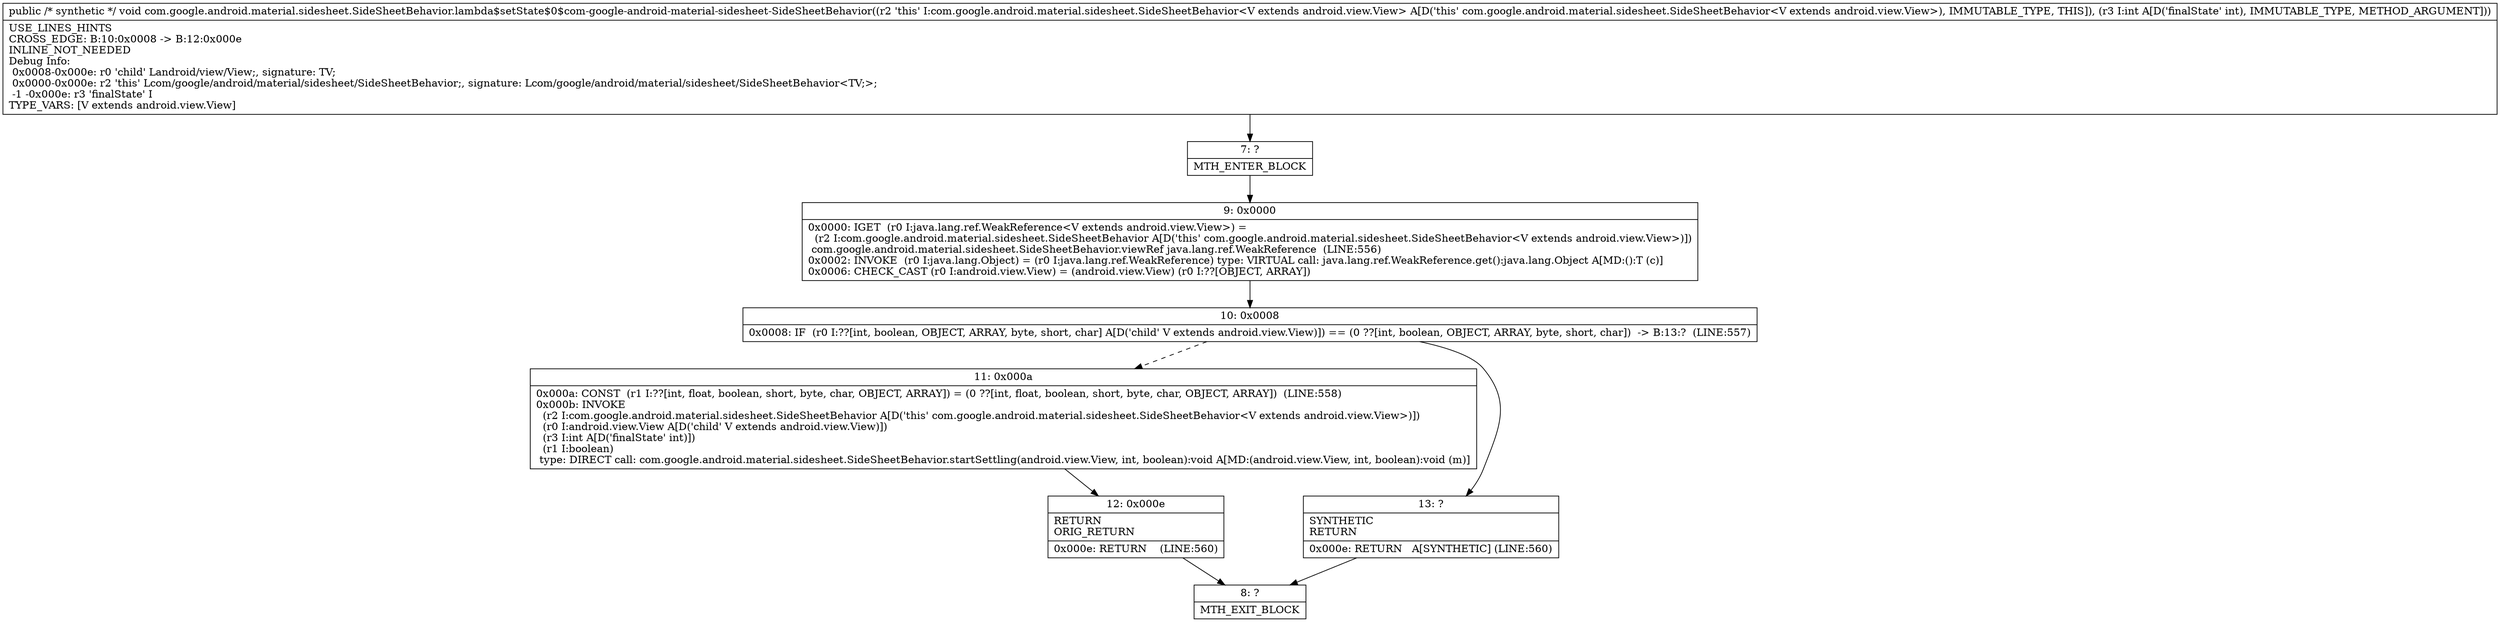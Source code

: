 digraph "CFG forcom.google.android.material.sidesheet.SideSheetBehavior.lambda$setState$0$com\-google\-android\-material\-sidesheet\-SideSheetBehavior(I)V" {
Node_7 [shape=record,label="{7\:\ ?|MTH_ENTER_BLOCK\l}"];
Node_9 [shape=record,label="{9\:\ 0x0000|0x0000: IGET  (r0 I:java.lang.ref.WeakReference\<V extends android.view.View\>) = \l  (r2 I:com.google.android.material.sidesheet.SideSheetBehavior A[D('this' com.google.android.material.sidesheet.SideSheetBehavior\<V extends android.view.View\>)])\l com.google.android.material.sidesheet.SideSheetBehavior.viewRef java.lang.ref.WeakReference  (LINE:556)\l0x0002: INVOKE  (r0 I:java.lang.Object) = (r0 I:java.lang.ref.WeakReference) type: VIRTUAL call: java.lang.ref.WeakReference.get():java.lang.Object A[MD:():T (c)]\l0x0006: CHECK_CAST (r0 I:android.view.View) = (android.view.View) (r0 I:??[OBJECT, ARRAY]) \l}"];
Node_10 [shape=record,label="{10\:\ 0x0008|0x0008: IF  (r0 I:??[int, boolean, OBJECT, ARRAY, byte, short, char] A[D('child' V extends android.view.View)]) == (0 ??[int, boolean, OBJECT, ARRAY, byte, short, char])  \-\> B:13:?  (LINE:557)\l}"];
Node_11 [shape=record,label="{11\:\ 0x000a|0x000a: CONST  (r1 I:??[int, float, boolean, short, byte, char, OBJECT, ARRAY]) = (0 ??[int, float, boolean, short, byte, char, OBJECT, ARRAY])  (LINE:558)\l0x000b: INVOKE  \l  (r2 I:com.google.android.material.sidesheet.SideSheetBehavior A[D('this' com.google.android.material.sidesheet.SideSheetBehavior\<V extends android.view.View\>)])\l  (r0 I:android.view.View A[D('child' V extends android.view.View)])\l  (r3 I:int A[D('finalState' int)])\l  (r1 I:boolean)\l type: DIRECT call: com.google.android.material.sidesheet.SideSheetBehavior.startSettling(android.view.View, int, boolean):void A[MD:(android.view.View, int, boolean):void (m)]\l}"];
Node_12 [shape=record,label="{12\:\ 0x000e|RETURN\lORIG_RETURN\l|0x000e: RETURN    (LINE:560)\l}"];
Node_8 [shape=record,label="{8\:\ ?|MTH_EXIT_BLOCK\l}"];
Node_13 [shape=record,label="{13\:\ ?|SYNTHETIC\lRETURN\l|0x000e: RETURN   A[SYNTHETIC] (LINE:560)\l}"];
MethodNode[shape=record,label="{public \/* synthetic *\/ void com.google.android.material.sidesheet.SideSheetBehavior.lambda$setState$0$com\-google\-android\-material\-sidesheet\-SideSheetBehavior((r2 'this' I:com.google.android.material.sidesheet.SideSheetBehavior\<V extends android.view.View\> A[D('this' com.google.android.material.sidesheet.SideSheetBehavior\<V extends android.view.View\>), IMMUTABLE_TYPE, THIS]), (r3 I:int A[D('finalState' int), IMMUTABLE_TYPE, METHOD_ARGUMENT]))  | USE_LINES_HINTS\lCROSS_EDGE: B:10:0x0008 \-\> B:12:0x000e\lINLINE_NOT_NEEDED\lDebug Info:\l  0x0008\-0x000e: r0 'child' Landroid\/view\/View;, signature: TV;\l  0x0000\-0x000e: r2 'this' Lcom\/google\/android\/material\/sidesheet\/SideSheetBehavior;, signature: Lcom\/google\/android\/material\/sidesheet\/SideSheetBehavior\<TV;\>;\l  \-1 \-0x000e: r3 'finalState' I\lTYPE_VARS: [V extends android.view.View]\l}"];
MethodNode -> Node_7;Node_7 -> Node_9;
Node_9 -> Node_10;
Node_10 -> Node_11[style=dashed];
Node_10 -> Node_13;
Node_11 -> Node_12;
Node_12 -> Node_8;
Node_13 -> Node_8;
}

